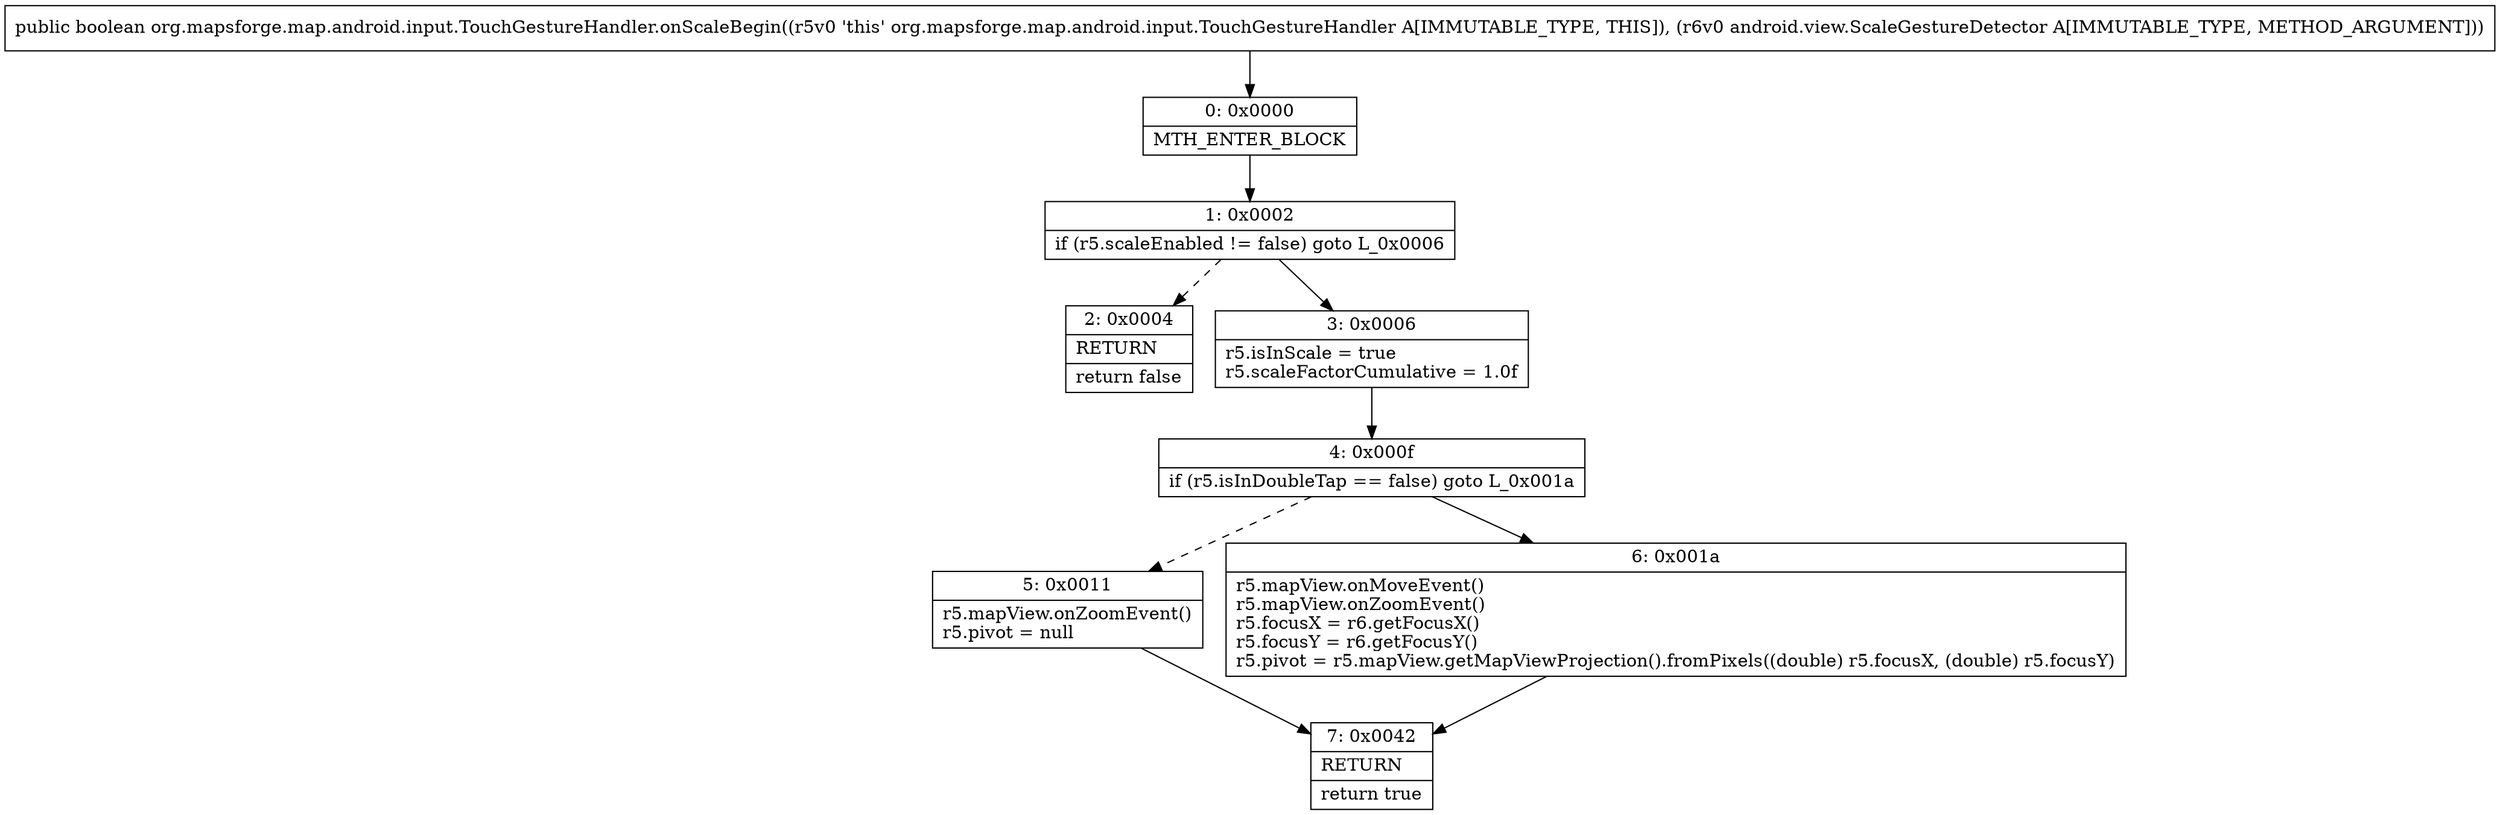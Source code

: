 digraph "CFG fororg.mapsforge.map.android.input.TouchGestureHandler.onScaleBegin(Landroid\/view\/ScaleGestureDetector;)Z" {
Node_0 [shape=record,label="{0\:\ 0x0000|MTH_ENTER_BLOCK\l}"];
Node_1 [shape=record,label="{1\:\ 0x0002|if (r5.scaleEnabled != false) goto L_0x0006\l}"];
Node_2 [shape=record,label="{2\:\ 0x0004|RETURN\l|return false\l}"];
Node_3 [shape=record,label="{3\:\ 0x0006|r5.isInScale = true\lr5.scaleFactorCumulative = 1.0f\l}"];
Node_4 [shape=record,label="{4\:\ 0x000f|if (r5.isInDoubleTap == false) goto L_0x001a\l}"];
Node_5 [shape=record,label="{5\:\ 0x0011|r5.mapView.onZoomEvent()\lr5.pivot = null\l}"];
Node_6 [shape=record,label="{6\:\ 0x001a|r5.mapView.onMoveEvent()\lr5.mapView.onZoomEvent()\lr5.focusX = r6.getFocusX()\lr5.focusY = r6.getFocusY()\lr5.pivot = r5.mapView.getMapViewProjection().fromPixels((double) r5.focusX, (double) r5.focusY)\l}"];
Node_7 [shape=record,label="{7\:\ 0x0042|RETURN\l|return true\l}"];
MethodNode[shape=record,label="{public boolean org.mapsforge.map.android.input.TouchGestureHandler.onScaleBegin((r5v0 'this' org.mapsforge.map.android.input.TouchGestureHandler A[IMMUTABLE_TYPE, THIS]), (r6v0 android.view.ScaleGestureDetector A[IMMUTABLE_TYPE, METHOD_ARGUMENT])) }"];
MethodNode -> Node_0;
Node_0 -> Node_1;
Node_1 -> Node_2[style=dashed];
Node_1 -> Node_3;
Node_3 -> Node_4;
Node_4 -> Node_5[style=dashed];
Node_4 -> Node_6;
Node_5 -> Node_7;
Node_6 -> Node_7;
}

